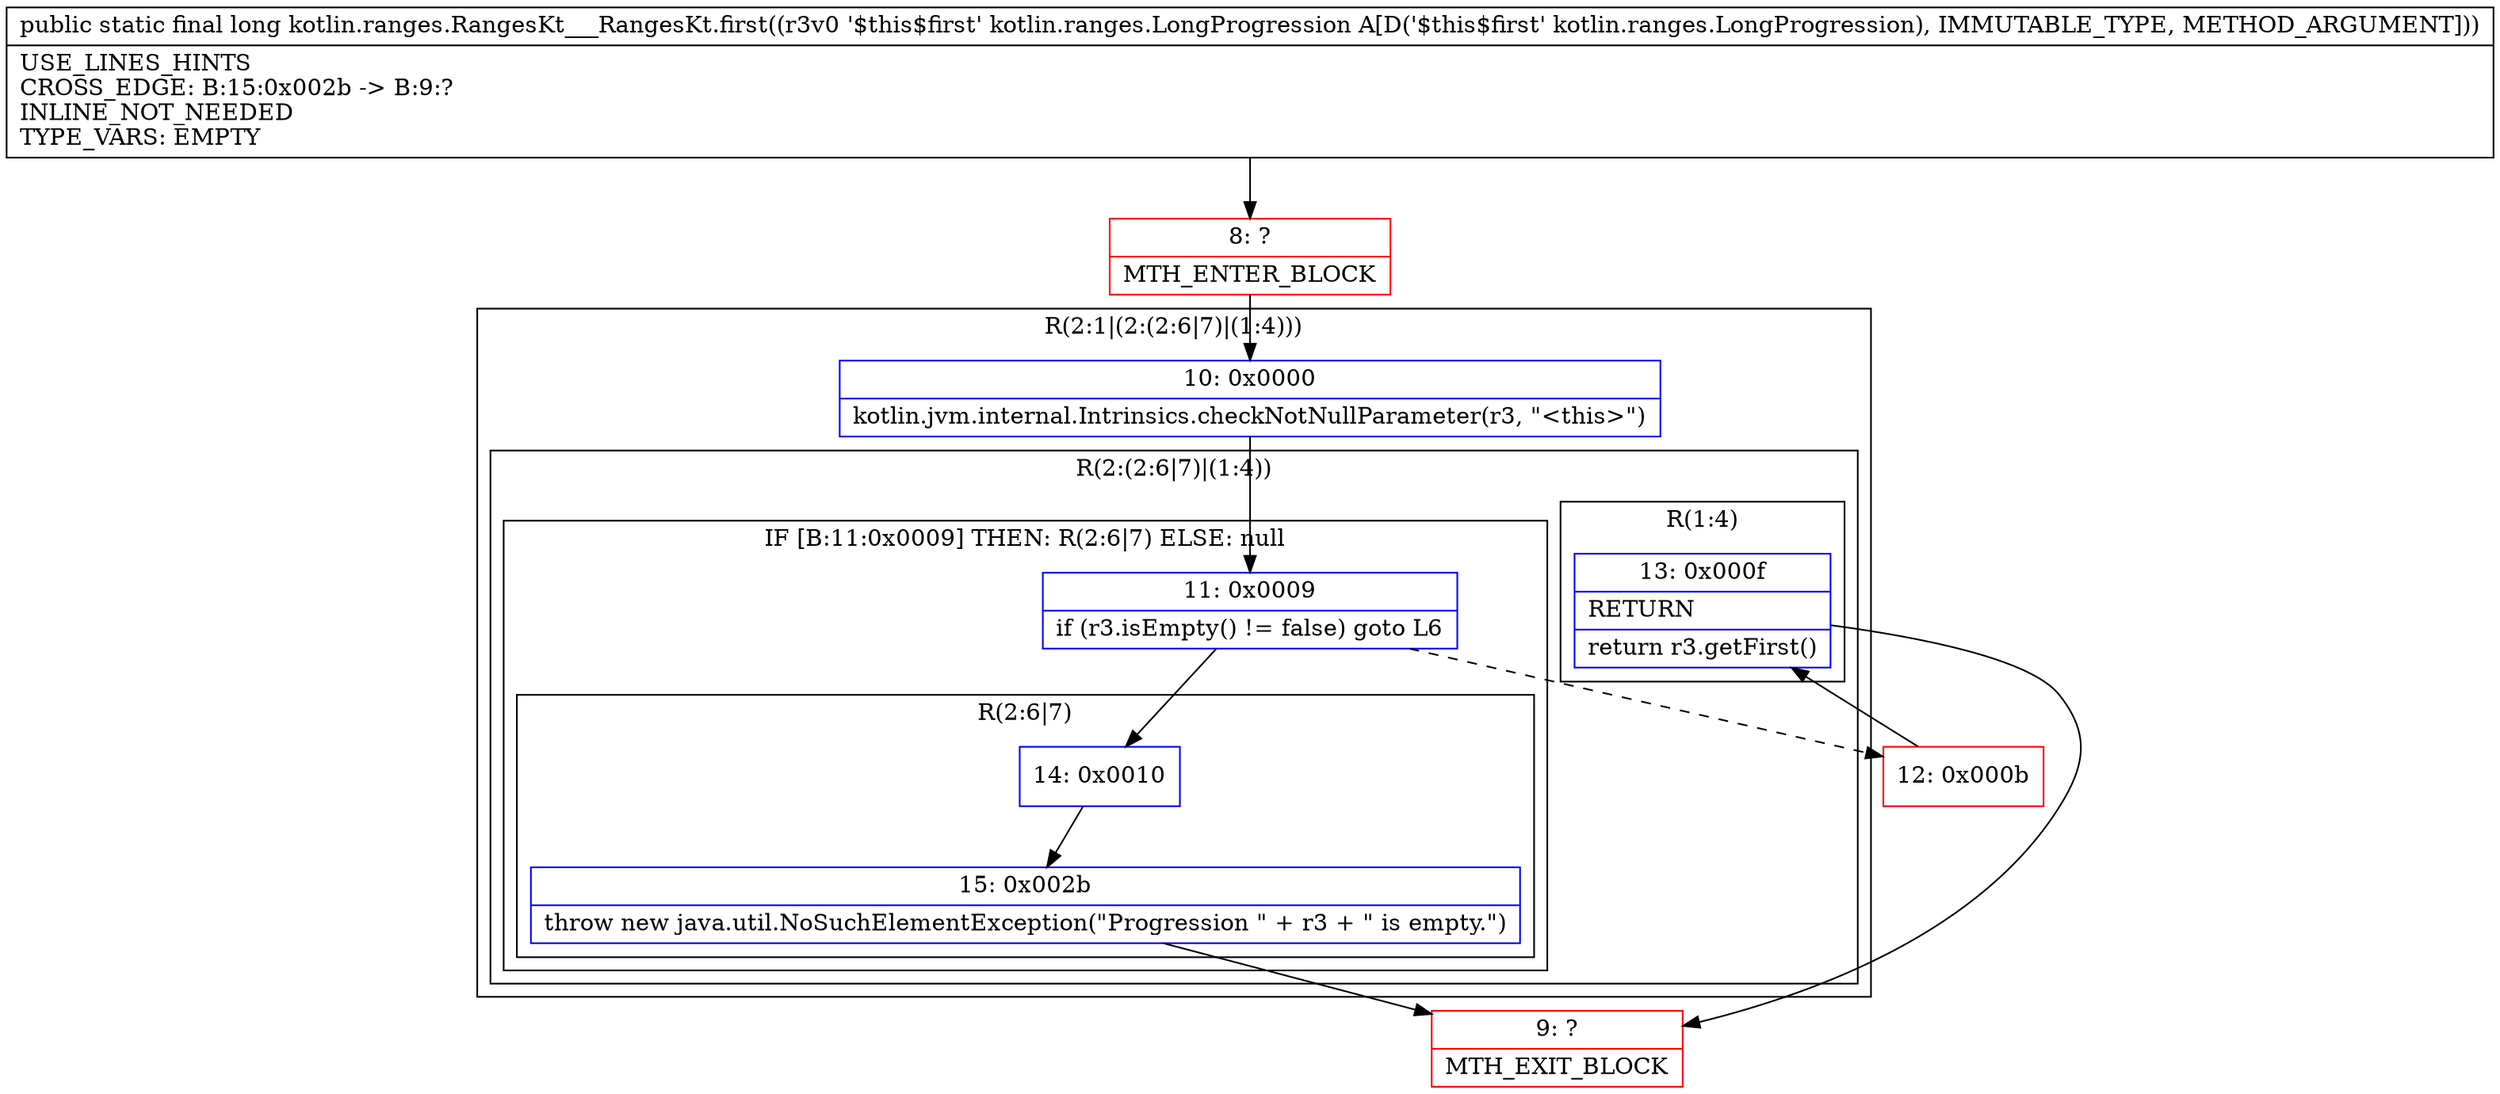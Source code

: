 digraph "CFG forkotlin.ranges.RangesKt___RangesKt.first(Lkotlin\/ranges\/LongProgression;)J" {
subgraph cluster_Region_121385255 {
label = "R(2:1|(2:(2:6|7)|(1:4)))";
node [shape=record,color=blue];
Node_10 [shape=record,label="{10\:\ 0x0000|kotlin.jvm.internal.Intrinsics.checkNotNullParameter(r3, \"\<this\>\")\l}"];
subgraph cluster_Region_288958461 {
label = "R(2:(2:6|7)|(1:4))";
node [shape=record,color=blue];
subgraph cluster_IfRegion_917266756 {
label = "IF [B:11:0x0009] THEN: R(2:6|7) ELSE: null";
node [shape=record,color=blue];
Node_11 [shape=record,label="{11\:\ 0x0009|if (r3.isEmpty() != false) goto L6\l}"];
subgraph cluster_Region_2005115393 {
label = "R(2:6|7)";
node [shape=record,color=blue];
Node_14 [shape=record,label="{14\:\ 0x0010}"];
Node_15 [shape=record,label="{15\:\ 0x002b|throw new java.util.NoSuchElementException(\"Progression \" + r3 + \" is empty.\")\l}"];
}
}
subgraph cluster_Region_298844383 {
label = "R(1:4)";
node [shape=record,color=blue];
Node_13 [shape=record,label="{13\:\ 0x000f|RETURN\l|return r3.getFirst()\l}"];
}
}
}
Node_8 [shape=record,color=red,label="{8\:\ ?|MTH_ENTER_BLOCK\l}"];
Node_12 [shape=record,color=red,label="{12\:\ 0x000b}"];
Node_9 [shape=record,color=red,label="{9\:\ ?|MTH_EXIT_BLOCK\l}"];
MethodNode[shape=record,label="{public static final long kotlin.ranges.RangesKt___RangesKt.first((r3v0 '$this$first' kotlin.ranges.LongProgression A[D('$this$first' kotlin.ranges.LongProgression), IMMUTABLE_TYPE, METHOD_ARGUMENT]))  | USE_LINES_HINTS\lCROSS_EDGE: B:15:0x002b \-\> B:9:?\lINLINE_NOT_NEEDED\lTYPE_VARS: EMPTY\l}"];
MethodNode -> Node_8;Node_10 -> Node_11;
Node_11 -> Node_12[style=dashed];
Node_11 -> Node_14;
Node_14 -> Node_15;
Node_15 -> Node_9;
Node_13 -> Node_9;
Node_8 -> Node_10;
Node_12 -> Node_13;
}

